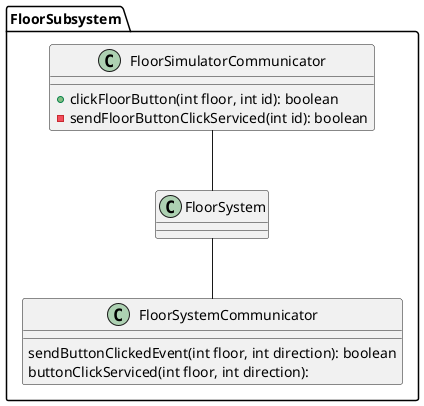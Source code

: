 @startuml
package FloorSubsystem{
  class FloorSystem

  class FloorSystemCommunicator{
    sendButtonClickedEvent(int floor, int direction): boolean
    buttonClickServiced(int floor, int direction):
  }

  class FloorSimulatorCommunicator{
    + clickFloorButton(int floor, int id): boolean
    - sendFloorButtonClickServiced(int id): boolean
  }


  FloorSimulatorCommunicator -- FloorSystem
  FloorSystem -- FloorSystemCommunicator
}
@enduml
